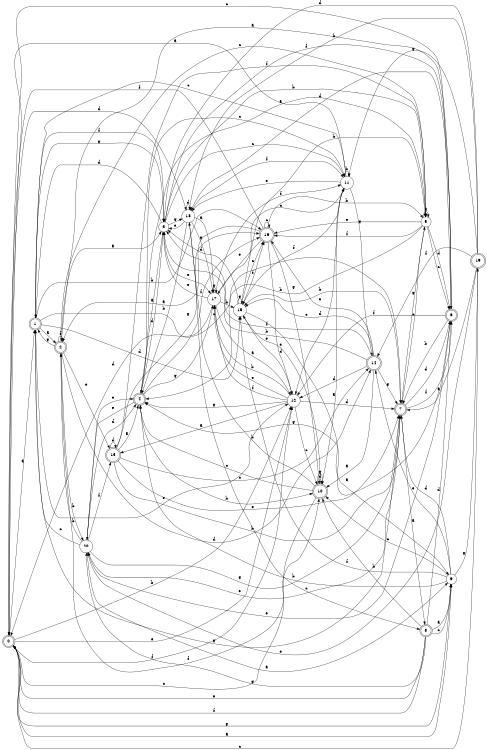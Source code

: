digraph n17_1 {
__start0 [label="" shape="none"];

rankdir=LR;
size="8,5";

s0 [style="rounded,filled", color="black", fillcolor="white" shape="doublecircle", label="0"];
s1 [style="rounded,filled", color="black", fillcolor="white" shape="doublecircle", label="1"];
s2 [style="rounded,filled", color="black", fillcolor="white" shape="doublecircle", label="2"];
s3 [style="filled", color="black", fillcolor="white" shape="circle", label="3"];
s4 [style="rounded,filled", color="black", fillcolor="white" shape="doublecircle", label="4"];
s5 [style="filled", color="black", fillcolor="white" shape="circle", label="5"];
s6 [style="rounded,filled", color="black", fillcolor="white" shape="doublecircle", label="6"];
s7 [style="rounded,filled", color="black", fillcolor="white" shape="doublecircle", label="7"];
s8 [style="rounded,filled", color="black", fillcolor="white" shape="doublecircle", label="8"];
s9 [style="filled", color="black", fillcolor="white" shape="circle", label="9"];
s10 [style="rounded,filled", color="black", fillcolor="white" shape="doublecircle", label="10"];
s11 [style="filled", color="black", fillcolor="white" shape="circle", label="11"];
s12 [style="filled", color="black", fillcolor="white" shape="circle", label="12"];
s13 [style="rounded,filled", color="black", fillcolor="white" shape="doublecircle", label="13"];
s14 [style="rounded,filled", color="black", fillcolor="white" shape="doublecircle", label="14"];
s15 [style="filled", color="black", fillcolor="white" shape="circle", label="15"];
s16 [style="rounded,filled", color="black", fillcolor="white" shape="doublecircle", label="16"];
s17 [style="filled", color="black", fillcolor="white" shape="circle", label="17"];
s18 [style="filled", color="black", fillcolor="white" shape="circle", label="18"];
s19 [style="rounded,filled", color="black", fillcolor="white" shape="doublecircle", label="19"];
s20 [style="filled", color="black", fillcolor="white" shape="circle", label="20"];
s0 -> s1 [label="a"];
s0 -> s12 [label="b"];
s0 -> s10 [label="c"];
s0 -> s18 [label="d"];
s0 -> s12 [label="e"];
s0 -> s12 [label="f"];
s0 -> s9 [label="g"];
s1 -> s2 [label="a"];
s1 -> s16 [label="b"];
s1 -> s7 [label="c"];
s1 -> s15 [label="d"];
s1 -> s12 [label="e"];
s1 -> s3 [label="f"];
s1 -> s3 [label="g"];
s2 -> s3 [label="a"];
s2 -> s20 [label="b"];
s2 -> s5 [label="c"];
s2 -> s14 [label="d"];
s2 -> s13 [label="e"];
s2 -> s2 [label="f"];
s2 -> s1 [label="g"];
s3 -> s4 [label="a"];
s3 -> s5 [label="b"];
s3 -> s11 [label="c"];
s3 -> s1 [label="d"];
s3 -> s17 [label="e"];
s3 -> s6 [label="f"];
s3 -> s18 [label="g"];
s4 -> s5 [label="a"];
s4 -> s10 [label="b"];
s4 -> s11 [label="c"];
s4 -> s3 [label="d"];
s4 -> s20 [label="e"];
s4 -> s16 [label="f"];
s4 -> s17 [label="g"];
s5 -> s5 [label="a"];
s5 -> s4 [label="b"];
s5 -> s6 [label="c"];
s5 -> s6 [label="d"];
s5 -> s16 [label="e"];
s5 -> s16 [label="f"];
s5 -> s7 [label="g"];
s6 -> s2 [label="a"];
s6 -> s7 [label="b"];
s6 -> s0 [label="c"];
s6 -> s18 [label="d"];
s6 -> s20 [label="e"];
s6 -> s12 [label="f"];
s6 -> s4 [label="g"];
s7 -> s8 [label="a"];
s7 -> s15 [label="b"];
s7 -> s5 [label="c"];
s7 -> s6 [label="d"];
s7 -> s20 [label="e"];
s7 -> s6 [label="f"];
s7 -> s1 [label="g"];
s8 -> s9 [label="a"];
s8 -> s10 [label="b"];
s8 -> s9 [label="c"];
s8 -> s6 [label="d"];
s8 -> s0 [label="e"];
s8 -> s0 [label="f"];
s8 -> s20 [label="g"];
s9 -> s0 [label="a"];
s9 -> s4 [label="b"];
s9 -> s10 [label="c"];
s9 -> s7 [label="d"];
s9 -> s14 [label="e"];
s9 -> s15 [label="f"];
s9 -> s19 [label="g"];
s10 -> s11 [label="a"];
s10 -> s18 [label="b"];
s10 -> s4 [label="c"];
s10 -> s10 [label="d"];
s10 -> s15 [label="e"];
s10 -> s2 [label="f"];
s10 -> s10 [label="g"];
s11 -> s0 [label="a"];
s11 -> s11 [label="b"];
s11 -> s1 [label="c"];
s11 -> s12 [label="d"];
s11 -> s18 [label="e"];
s11 -> s15 [label="f"];
s11 -> s14 [label="g"];
s12 -> s13 [label="a"];
s12 -> s17 [label="b"];
s12 -> s10 [label="c"];
s12 -> s7 [label="d"];
s12 -> s17 [label="e"];
s12 -> s17 [label="f"];
s12 -> s4 [label="g"];
s13 -> s4 [label="a"];
s13 -> s7 [label="b"];
s13 -> s14 [label="c"];
s13 -> s13 [label="d"];
s13 -> s7 [label="e"];
s13 -> s5 [label="f"];
s13 -> s16 [label="g"];
s14 -> s10 [label="a"];
s14 -> s3 [label="b"];
s14 -> s15 [label="c"];
s14 -> s12 [label="d"];
s14 -> s16 [label="e"];
s14 -> s3 [label="f"];
s14 -> s7 [label="g"];
s15 -> s9 [label="a"];
s15 -> s5 [label="b"];
s15 -> s16 [label="c"];
s15 -> s3 [label="d"];
s15 -> s12 [label="e"];
s15 -> s16 [label="f"];
s15 -> s15 [label="g"];
s16 -> s2 [label="a"];
s16 -> s5 [label="b"];
s16 -> s16 [label="c"];
s16 -> s12 [label="d"];
s16 -> s17 [label="e"];
s16 -> s0 [label="f"];
s16 -> s10 [label="g"];
s17 -> s12 [label="a"];
s17 -> s15 [label="b"];
s17 -> s11 [label="c"];
s17 -> s0 [label="d"];
s17 -> s3 [label="e"];
s17 -> s11 [label="f"];
s17 -> s17 [label="g"];
s18 -> s17 [label="a"];
s18 -> s4 [label="b"];
s18 -> s8 [label="c"];
s18 -> s18 [label="d"];
s18 -> s3 [label="e"];
s18 -> s11 [label="f"];
s18 -> s17 [label="g"];
s19 -> s7 [label="a"];
s19 -> s18 [label="b"];
s19 -> s0 [label="c"];
s19 -> s3 [label="d"];
s19 -> s20 [label="e"];
s19 -> s14 [label="f"];
s19 -> s11 [label="g"];
s20 -> s9 [label="a"];
s20 -> s2 [label="b"];
s20 -> s1 [label="c"];
s20 -> s4 [label="d"];
s20 -> s4 [label="e"];
s20 -> s13 [label="f"];
s20 -> s7 [label="g"];

}